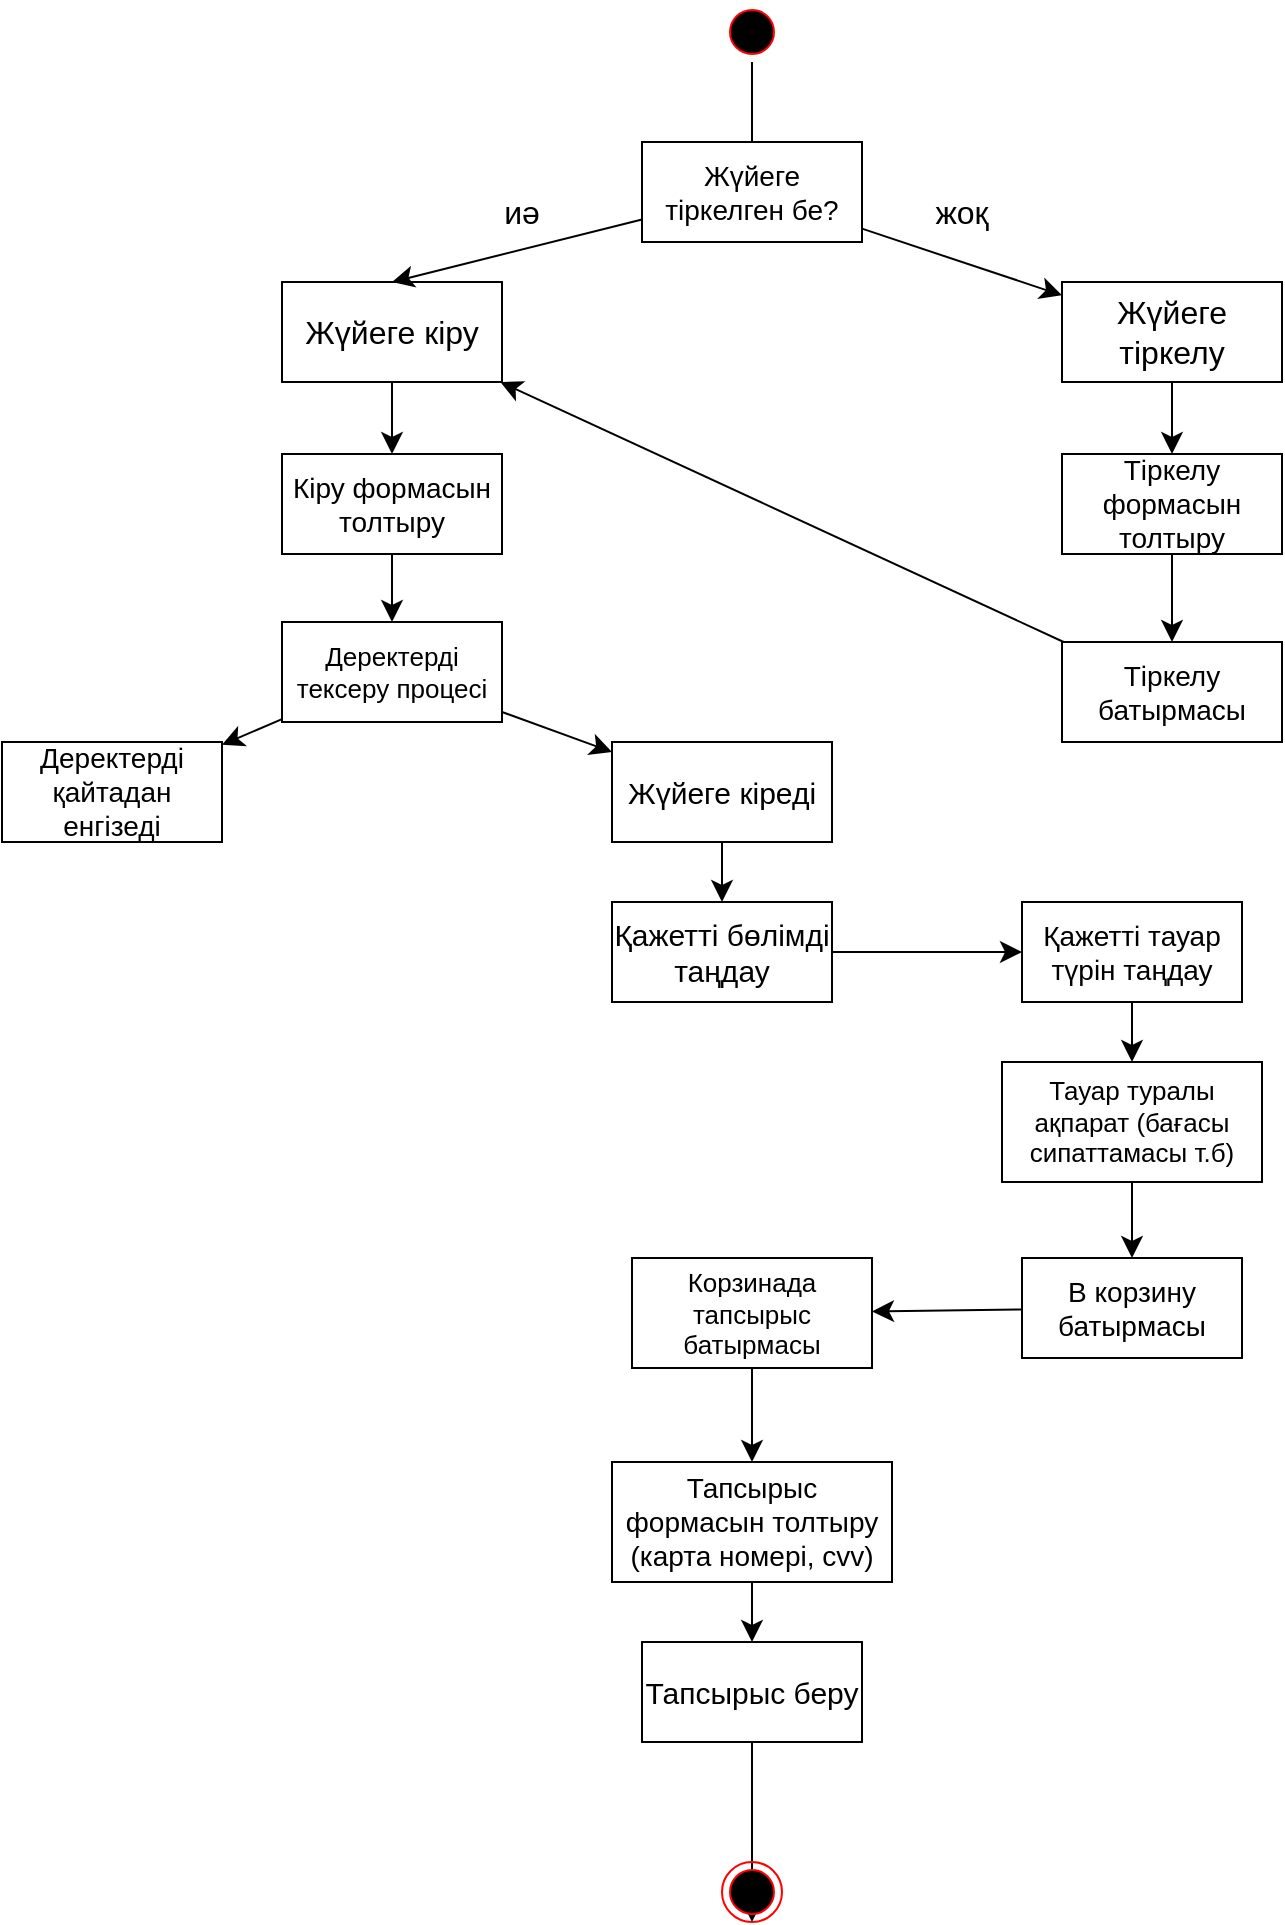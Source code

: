<mxfile version="24.2.7" type="github">
  <diagram id="R2lEEEUBdFMjLlhIrx00" name="Page-1">
    <mxGraphModel dx="1895" dy="1125" grid="1" gridSize="10" guides="1" tooltips="1" connect="1" arrows="1" fold="1" page="1" pageScale="1" pageWidth="850" pageHeight="1100" math="0" shadow="0" extFonts="Permanent Marker^https://fonts.googleapis.com/css?family=Permanent+Marker">
      <root>
        <mxCell id="0" />
        <mxCell id="1" parent="0" />
        <mxCell id="sTnMUY-ruMFpIgcUdMvu-33" style="edgeStyle=none;curved=1;rounded=0;orthogonalLoop=1;jettySize=auto;html=1;entryX=0.5;entryY=1;entryDx=0;entryDy=0;fontSize=12;startSize=8;endSize=8;" parent="1" source="sTnMUY-ruMFpIgcUdMvu-3" target="sTnMUY-ruMFpIgcUdMvu-19" edge="1">
          <mxGeometry relative="1" as="geometry" />
        </mxCell>
        <mxCell id="sTnMUY-ruMFpIgcUdMvu-3" value="" style="ellipse;html=1;shape=startState;fillColor=#000000;strokeColor=#ff0000;" parent="1" vertex="1">
          <mxGeometry x="410" y="50" width="30" height="30" as="geometry" />
        </mxCell>
        <mxCell id="sTnMUY-ruMFpIgcUdMvu-44" style="edgeStyle=none;curved=1;rounded=0;orthogonalLoop=1;jettySize=auto;html=1;fontSize=12;startSize=8;endSize=8;" parent="1" source="sTnMUY-ruMFpIgcUdMvu-6" target="sTnMUY-ruMFpIgcUdMvu-34" edge="1">
          <mxGeometry relative="1" as="geometry" />
        </mxCell>
        <mxCell id="sTnMUY-ruMFpIgcUdMvu-6" value="&lt;font style=&quot;font-size: 16px;&quot;&gt;Жү&lt;/font&gt;&lt;span style=&quot;font-size: 16px; background-color: initial;&quot;&gt;йеге кіру&lt;/span&gt;" style="html=1;whiteSpace=wrap;fillColor=none;" parent="1" vertex="1">
          <mxGeometry x="190" y="190" width="110" height="50" as="geometry" />
        </mxCell>
        <mxCell id="sTnMUY-ruMFpIgcUdMvu-47" value="" style="edgeStyle=none;curved=1;rounded=0;orthogonalLoop=1;jettySize=auto;html=1;fontSize=12;startSize=8;endSize=8;" parent="1" source="sTnMUY-ruMFpIgcUdMvu-7" target="sTnMUY-ruMFpIgcUdMvu-10" edge="1">
          <mxGeometry relative="1" as="geometry" />
        </mxCell>
        <mxCell id="sTnMUY-ruMFpIgcUdMvu-7" value="&lt;font style=&quot;font-size: 15px;&quot;&gt;Қажетті бөлімді таңдау&lt;/font&gt;" style="html=1;whiteSpace=wrap;fillColor=none;" parent="1" vertex="1">
          <mxGeometry x="355" y="500" width="110" height="50" as="geometry" />
        </mxCell>
        <mxCell id="sTnMUY-ruMFpIgcUdMvu-8" style="edgeStyle=none;curved=1;rounded=0;orthogonalLoop=1;jettySize=auto;html=1;exitX=0;exitY=0.5;exitDx=0;exitDy=0;fontSize=12;startSize=8;endSize=8;" parent="1" source="sTnMUY-ruMFpIgcUdMvu-7" target="sTnMUY-ruMFpIgcUdMvu-7" edge="1">
          <mxGeometry relative="1" as="geometry" />
        </mxCell>
        <mxCell id="sTnMUY-ruMFpIgcUdMvu-48" style="edgeStyle=none;curved=1;rounded=0;orthogonalLoop=1;jettySize=auto;html=1;fontSize=12;startSize=8;endSize=8;" parent="1" source="sTnMUY-ruMFpIgcUdMvu-10" target="sTnMUY-ruMFpIgcUdMvu-12" edge="1">
          <mxGeometry relative="1" as="geometry" />
        </mxCell>
        <mxCell id="sTnMUY-ruMFpIgcUdMvu-10" value="&lt;font style=&quot;font-size: 14px;&quot;&gt;Қажетті тауар түрін таңдау&lt;/font&gt;" style="html=1;whiteSpace=wrap;" parent="1" vertex="1">
          <mxGeometry x="560" y="500" width="110" height="50" as="geometry" />
        </mxCell>
        <mxCell id="sTnMUY-ruMFpIgcUdMvu-49" style="edgeStyle=none;curved=1;rounded=0;orthogonalLoop=1;jettySize=auto;html=1;fontSize=12;startSize=8;endSize=8;" parent="1" source="sTnMUY-ruMFpIgcUdMvu-12" target="sTnMUY-ruMFpIgcUdMvu-15" edge="1">
          <mxGeometry relative="1" as="geometry" />
        </mxCell>
        <mxCell id="sTnMUY-ruMFpIgcUdMvu-12" value="&lt;font style=&quot;font-size: 13px;&quot;&gt;Тауар туралы ақпарат (бағасы сипаттамасы т.б)&lt;/font&gt;" style="html=1;whiteSpace=wrap;" parent="1" vertex="1">
          <mxGeometry x="550" y="580" width="130" height="60" as="geometry" />
        </mxCell>
        <mxCell id="sTnMUY-ruMFpIgcUdMvu-50" style="edgeStyle=none;curved=1;rounded=0;orthogonalLoop=1;jettySize=auto;html=1;fontSize=12;startSize=8;endSize=8;" parent="1" source="sTnMUY-ruMFpIgcUdMvu-15" target="sTnMUY-ruMFpIgcUdMvu-17" edge="1">
          <mxGeometry relative="1" as="geometry" />
        </mxCell>
        <mxCell id="sTnMUY-ruMFpIgcUdMvu-15" value="&lt;font style=&quot;font-size: 14px;&quot;&gt;В корзину батырмасы&lt;/font&gt;" style="html=1;whiteSpace=wrap;" parent="1" vertex="1">
          <mxGeometry x="560" y="678" width="110" height="50" as="geometry" />
        </mxCell>
        <mxCell id="sTnMUY-ruMFpIgcUdMvu-56" style="edgeStyle=none;curved=1;rounded=0;orthogonalLoop=1;jettySize=auto;html=1;fontSize=12;startSize=8;endSize=8;" parent="1" source="sTnMUY-ruMFpIgcUdMvu-17" target="sTnMUY-ruMFpIgcUdMvu-55" edge="1">
          <mxGeometry relative="1" as="geometry" />
        </mxCell>
        <mxCell id="sTnMUY-ruMFpIgcUdMvu-17" value="&lt;font style=&quot;font-size: 13px;&quot;&gt;Корзинада тапсырыс батырмасы&lt;/font&gt;" style="html=1;whiteSpace=wrap;" parent="1" vertex="1">
          <mxGeometry x="365" y="678" width="120" height="55" as="geometry" />
        </mxCell>
        <mxCell id="sTnMUY-ruMFpIgcUdMvu-40" style="edgeStyle=none;curved=1;rounded=0;orthogonalLoop=1;jettySize=auto;html=1;entryX=0.5;entryY=0;entryDx=0;entryDy=0;fontSize=12;startSize=8;endSize=8;" parent="1" source="sTnMUY-ruMFpIgcUdMvu-19" target="sTnMUY-ruMFpIgcUdMvu-6" edge="1">
          <mxGeometry relative="1" as="geometry" />
        </mxCell>
        <mxCell id="sTnMUY-ruMFpIgcUdMvu-42" style="edgeStyle=none;curved=1;rounded=0;orthogonalLoop=1;jettySize=auto;html=1;fontSize=12;startSize=8;endSize=8;" parent="1" source="sTnMUY-ruMFpIgcUdMvu-19" target="sTnMUY-ruMFpIgcUdMvu-20" edge="1">
          <mxGeometry relative="1" as="geometry" />
        </mxCell>
        <mxCell id="sTnMUY-ruMFpIgcUdMvu-19" value="&lt;font style=&quot;font-size: 14px;&quot;&gt;Жүйеге тіркелген бе?&lt;/font&gt;" style="html=1;whiteSpace=wrap;" parent="1" vertex="1">
          <mxGeometry x="370" y="120" width="110" height="50" as="geometry" />
        </mxCell>
        <mxCell id="sTnMUY-ruMFpIgcUdMvu-26" style="edgeStyle=none;curved=1;rounded=0;orthogonalLoop=1;jettySize=auto;html=1;fontSize=12;startSize=8;endSize=8;" parent="1" source="sTnMUY-ruMFpIgcUdMvu-20" target="sTnMUY-ruMFpIgcUdMvu-25" edge="1">
          <mxGeometry relative="1" as="geometry" />
        </mxCell>
        <mxCell id="sTnMUY-ruMFpIgcUdMvu-20" value="&lt;font style=&quot;font-size: 16px;&quot;&gt;Жүйеге тіркелу&lt;/font&gt;" style="html=1;whiteSpace=wrap;" parent="1" vertex="1">
          <mxGeometry x="580" y="190" width="110" height="50" as="geometry" />
        </mxCell>
        <mxCell id="sTnMUY-ruMFpIgcUdMvu-29" style="edgeStyle=none;curved=1;rounded=0;orthogonalLoop=1;jettySize=auto;html=1;fontSize=12;startSize=8;endSize=8;" parent="1" source="sTnMUY-ruMFpIgcUdMvu-25" target="sTnMUY-ruMFpIgcUdMvu-27" edge="1">
          <mxGeometry relative="1" as="geometry" />
        </mxCell>
        <mxCell id="sTnMUY-ruMFpIgcUdMvu-25" value="&lt;font style=&quot;font-size: 14px;&quot;&gt;Тіркелу формасын толтыру&lt;/font&gt;" style="html=1;whiteSpace=wrap;" parent="1" vertex="1">
          <mxGeometry x="580" y="276" width="110" height="50" as="geometry" />
        </mxCell>
        <mxCell id="sTnMUY-ruMFpIgcUdMvu-54" style="edgeStyle=none;curved=1;rounded=0;orthogonalLoop=1;jettySize=auto;html=1;fontSize=12;startSize=8;endSize=8;" parent="1" source="sTnMUY-ruMFpIgcUdMvu-27" target="sTnMUY-ruMFpIgcUdMvu-6" edge="1">
          <mxGeometry relative="1" as="geometry" />
        </mxCell>
        <mxCell id="sTnMUY-ruMFpIgcUdMvu-27" value="&lt;font style=&quot;font-size: 14px;&quot;&gt;Тіркелу батырмасы&lt;/font&gt;" style="html=1;whiteSpace=wrap;" parent="1" vertex="1">
          <mxGeometry x="580" y="370" width="110" height="50" as="geometry" />
        </mxCell>
        <mxCell id="sTnMUY-ruMFpIgcUdMvu-43" style="edgeStyle=none;curved=1;rounded=0;orthogonalLoop=1;jettySize=auto;html=1;fontSize=12;startSize=8;endSize=8;" parent="1" source="sTnMUY-ruMFpIgcUdMvu-34" target="sTnMUY-ruMFpIgcUdMvu-35" edge="1">
          <mxGeometry relative="1" as="geometry" />
        </mxCell>
        <mxCell id="sTnMUY-ruMFpIgcUdMvu-34" value="&lt;font style=&quot;font-size: 14px;&quot;&gt;Кіру формасын толтыру&lt;/font&gt;" style="html=1;whiteSpace=wrap;" parent="1" vertex="1">
          <mxGeometry x="190" y="276" width="110" height="50" as="geometry" />
        </mxCell>
        <mxCell id="sTnMUY-ruMFpIgcUdMvu-38" style="edgeStyle=none;curved=1;rounded=0;orthogonalLoop=1;jettySize=auto;html=1;fontSize=12;startSize=8;endSize=8;" parent="1" source="sTnMUY-ruMFpIgcUdMvu-35" target="sTnMUY-ruMFpIgcUdMvu-36" edge="1">
          <mxGeometry relative="1" as="geometry" />
        </mxCell>
        <mxCell id="sTnMUY-ruMFpIgcUdMvu-39" style="edgeStyle=none;curved=1;rounded=0;orthogonalLoop=1;jettySize=auto;html=1;fontSize=12;startSize=8;endSize=8;" parent="1" source="sTnMUY-ruMFpIgcUdMvu-35" target="sTnMUY-ruMFpIgcUdMvu-37" edge="1">
          <mxGeometry relative="1" as="geometry" />
        </mxCell>
        <mxCell id="sTnMUY-ruMFpIgcUdMvu-35" value="&lt;font style=&quot;font-size: 13px;&quot;&gt;Деректерді тексеру процесі&lt;/font&gt;" style="html=1;whiteSpace=wrap;" parent="1" vertex="1">
          <mxGeometry x="190" y="360" width="110" height="50" as="geometry" />
        </mxCell>
        <mxCell id="sTnMUY-ruMFpIgcUdMvu-36" value="&lt;font style=&quot;font-size: 14px;&quot;&gt;Деректерді қайтадан енгізеді&lt;/font&gt;" style="html=1;whiteSpace=wrap;" parent="1" vertex="1">
          <mxGeometry x="50" y="420" width="110" height="50" as="geometry" />
        </mxCell>
        <mxCell id="sTnMUY-ruMFpIgcUdMvu-45" style="edgeStyle=none;curved=1;rounded=0;orthogonalLoop=1;jettySize=auto;html=1;fontSize=12;startSize=8;endSize=8;" parent="1" source="sTnMUY-ruMFpIgcUdMvu-37" target="sTnMUY-ruMFpIgcUdMvu-7" edge="1">
          <mxGeometry relative="1" as="geometry" />
        </mxCell>
        <mxCell id="sTnMUY-ruMFpIgcUdMvu-37" value="&lt;font style=&quot;font-size: 15px;&quot;&gt;Жүйеге кіреді&lt;/font&gt;" style="html=1;whiteSpace=wrap;" parent="1" vertex="1">
          <mxGeometry x="355" y="420" width="110" height="50" as="geometry" />
        </mxCell>
        <mxCell id="sTnMUY-ruMFpIgcUdMvu-51" value="иә" style="text;strokeColor=none;align=center;fillColor=none;html=1;verticalAlign=middle;whiteSpace=wrap;rounded=0;fontSize=16;" parent="1" vertex="1">
          <mxGeometry x="280" y="140" width="60" height="30" as="geometry" />
        </mxCell>
        <mxCell id="sTnMUY-ruMFpIgcUdMvu-53" value="жоқ" style="text;strokeColor=none;align=center;fillColor=none;html=1;verticalAlign=middle;whiteSpace=wrap;rounded=0;fontSize=16;" parent="1" vertex="1">
          <mxGeometry x="500" y="140" width="60" height="30" as="geometry" />
        </mxCell>
        <mxCell id="sTnMUY-ruMFpIgcUdMvu-58" style="edgeStyle=none;curved=1;rounded=0;orthogonalLoop=1;jettySize=auto;html=1;fontSize=12;startSize=8;endSize=8;" parent="1" source="sTnMUY-ruMFpIgcUdMvu-55" target="sTnMUY-ruMFpIgcUdMvu-57" edge="1">
          <mxGeometry relative="1" as="geometry" />
        </mxCell>
        <mxCell id="sTnMUY-ruMFpIgcUdMvu-55" value="&lt;font style=&quot;font-size: 14px;&quot;&gt;Тапсырыс формасын толтыру (карта номері, cvv)&lt;/font&gt;" style="html=1;whiteSpace=wrap;" parent="1" vertex="1">
          <mxGeometry x="355" y="780" width="140" height="60" as="geometry" />
        </mxCell>
        <mxCell id="sTnMUY-ruMFpIgcUdMvu-60" style="edgeStyle=none;curved=1;rounded=0;orthogonalLoop=1;jettySize=auto;html=1;entryX=0.5;entryY=1;entryDx=0;entryDy=0;fontSize=12;startSize=8;endSize=8;" parent="1" source="sTnMUY-ruMFpIgcUdMvu-57" target="sTnMUY-ruMFpIgcUdMvu-59" edge="1">
          <mxGeometry relative="1" as="geometry" />
        </mxCell>
        <mxCell id="sTnMUY-ruMFpIgcUdMvu-57" value="&lt;font style=&quot;font-size: 15px;&quot;&gt;Тапсырыс беру&lt;/font&gt;" style="html=1;whiteSpace=wrap;" parent="1" vertex="1">
          <mxGeometry x="370" y="870" width="110" height="50" as="geometry" />
        </mxCell>
        <mxCell id="sTnMUY-ruMFpIgcUdMvu-59" value="" style="ellipse;html=1;shape=endState;fillColor=#000000;strokeColor=#ff0000;" parent="1" vertex="1">
          <mxGeometry x="410" y="980" width="30" height="30" as="geometry" />
        </mxCell>
      </root>
    </mxGraphModel>
  </diagram>
</mxfile>
